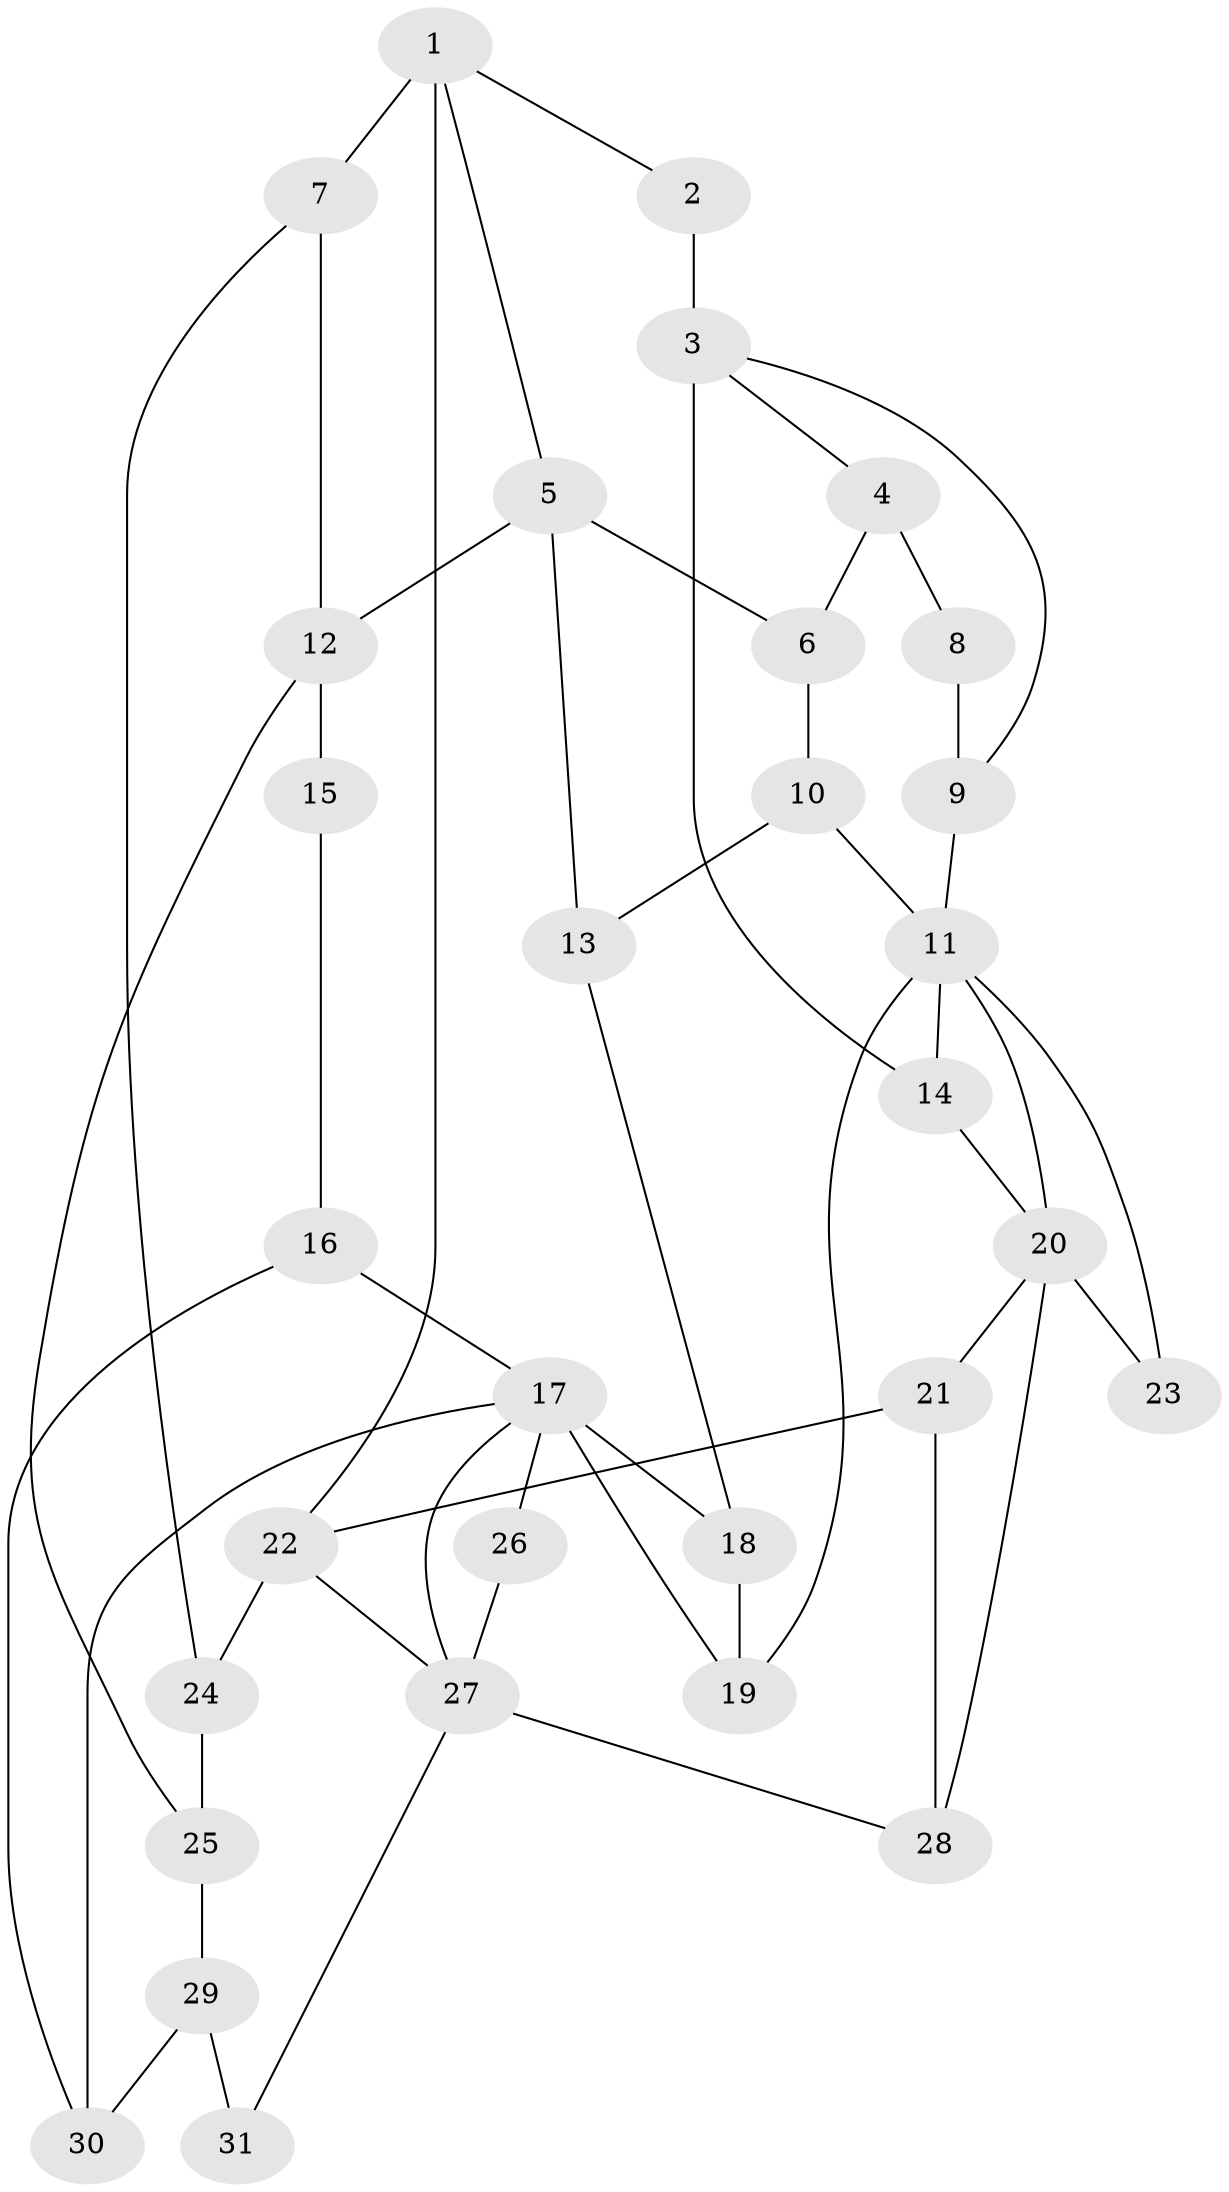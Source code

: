 // original degree distribution, {3: 0.03225806451612903, 6: 0.25806451612903225, 5: 0.41935483870967744, 4: 0.2903225806451613}
// Generated by graph-tools (version 1.1) at 2025/38/03/09/25 02:38:55]
// undirected, 31 vertices, 51 edges
graph export_dot {
graph [start="1"]
  node [color=gray90,style=filled];
  1;
  2;
  3;
  4;
  5;
  6;
  7;
  8;
  9;
  10;
  11;
  12;
  13;
  14;
  15;
  16;
  17;
  18;
  19;
  20;
  21;
  22;
  23;
  24;
  25;
  26;
  27;
  28;
  29;
  30;
  31;
  1 -- 2 [weight=1.0];
  1 -- 5 [weight=1.0];
  1 -- 7 [weight=2.0];
  1 -- 22 [weight=1.0];
  2 -- 3 [weight=2.0];
  3 -- 4 [weight=1.0];
  3 -- 9 [weight=1.0];
  3 -- 14 [weight=2.0];
  4 -- 6 [weight=1.0];
  4 -- 8 [weight=2.0];
  5 -- 6 [weight=1.0];
  5 -- 12 [weight=2.0];
  5 -- 13 [weight=1.0];
  6 -- 10 [weight=1.0];
  7 -- 12 [weight=1.0];
  7 -- 24 [weight=1.0];
  8 -- 9 [weight=1.0];
  9 -- 11 [weight=1.0];
  10 -- 11 [weight=1.0];
  10 -- 13 [weight=1.0];
  11 -- 14 [weight=1.0];
  11 -- 19 [weight=1.0];
  11 -- 20 [weight=1.0];
  11 -- 23 [weight=1.0];
  12 -- 15 [weight=2.0];
  12 -- 25 [weight=1.0];
  13 -- 18 [weight=1.0];
  14 -- 20 [weight=1.0];
  15 -- 16 [weight=1.0];
  16 -- 17 [weight=1.0];
  16 -- 30 [weight=1.0];
  17 -- 18 [weight=1.0];
  17 -- 19 [weight=1.0];
  17 -- 26 [weight=1.0];
  17 -- 27 [weight=1.0];
  17 -- 30 [weight=1.0];
  18 -- 19 [weight=1.0];
  20 -- 21 [weight=1.0];
  20 -- 23 [weight=2.0];
  20 -- 28 [weight=1.0];
  21 -- 22 [weight=1.0];
  21 -- 28 [weight=1.0];
  22 -- 24 [weight=1.0];
  22 -- 27 [weight=1.0];
  24 -- 25 [weight=2.0];
  25 -- 29 [weight=2.0];
  26 -- 27 [weight=2.0];
  27 -- 28 [weight=1.0];
  27 -- 31 [weight=1.0];
  29 -- 30 [weight=2.0];
  29 -- 31 [weight=2.0];
}
